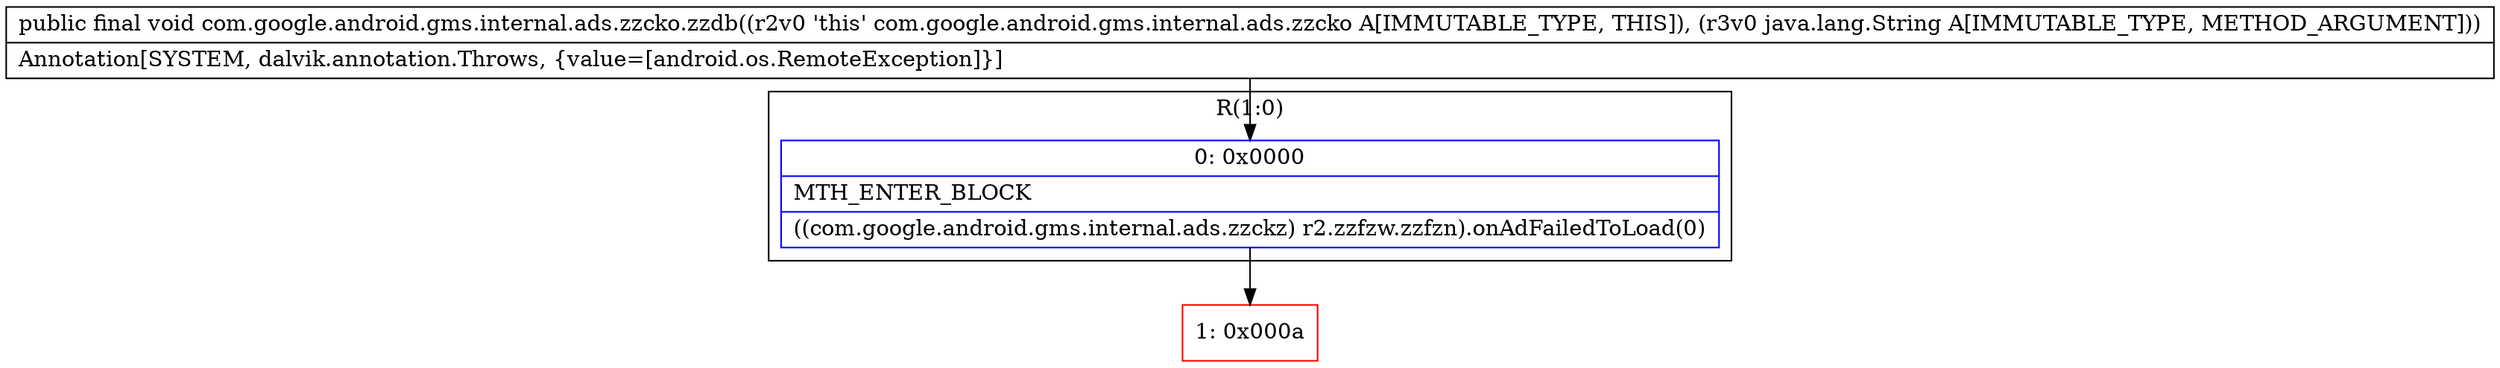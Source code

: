 digraph "CFG forcom.google.android.gms.internal.ads.zzcko.zzdb(Ljava\/lang\/String;)V" {
subgraph cluster_Region_828720964 {
label = "R(1:0)";
node [shape=record,color=blue];
Node_0 [shape=record,label="{0\:\ 0x0000|MTH_ENTER_BLOCK\l|((com.google.android.gms.internal.ads.zzckz) r2.zzfzw.zzfzn).onAdFailedToLoad(0)\l}"];
}
Node_1 [shape=record,color=red,label="{1\:\ 0x000a}"];
MethodNode[shape=record,label="{public final void com.google.android.gms.internal.ads.zzcko.zzdb((r2v0 'this' com.google.android.gms.internal.ads.zzcko A[IMMUTABLE_TYPE, THIS]), (r3v0 java.lang.String A[IMMUTABLE_TYPE, METHOD_ARGUMENT]))  | Annotation[SYSTEM, dalvik.annotation.Throws, \{value=[android.os.RemoteException]\}]\l}"];
MethodNode -> Node_0;
Node_0 -> Node_1;
}

